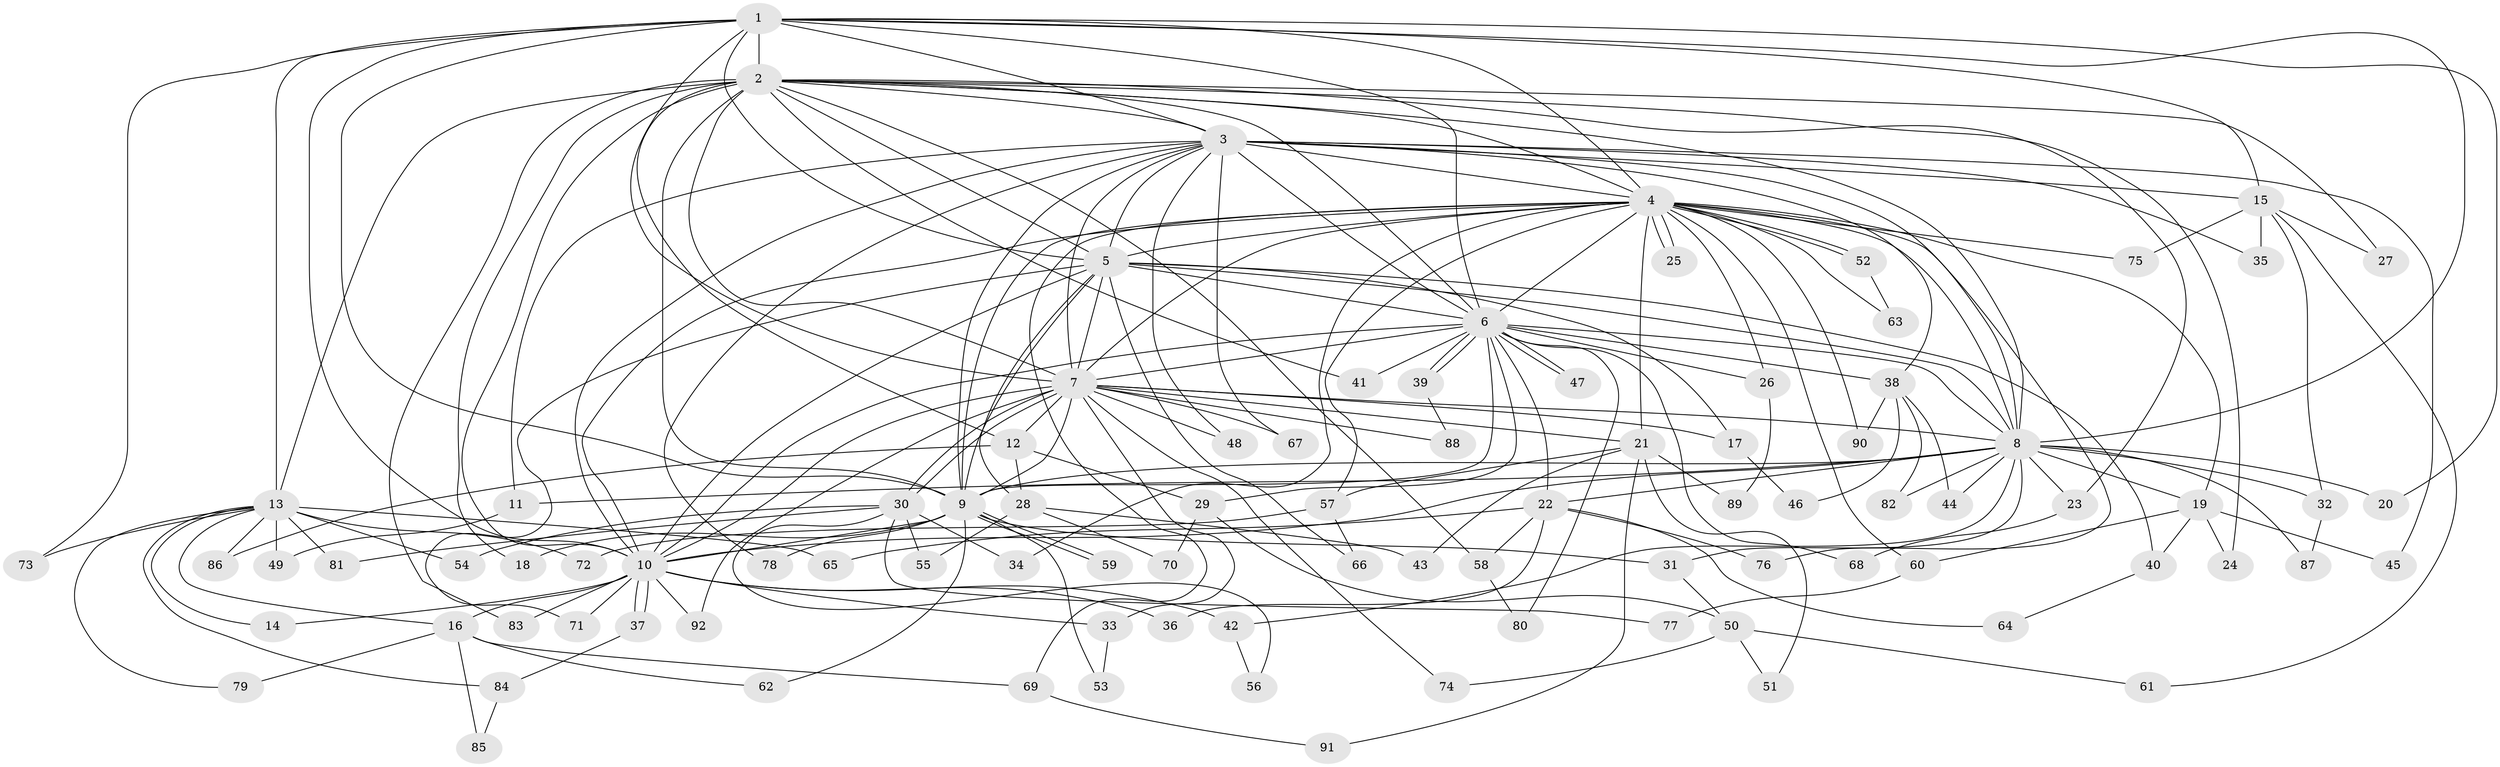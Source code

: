 // coarse degree distribution, {11: 0.014925373134328358, 15: 0.04477611940298507, 21: 0.014925373134328358, 22: 0.014925373134328358, 20: 0.014925373134328358, 16: 0.014925373134328358, 17: 0.014925373134328358, 3: 0.19402985074626866, 13: 0.014925373134328358, 2: 0.47761194029850745, 8: 0.029850746268656716, 6: 0.029850746268656716, 7: 0.029850746268656716, 5: 0.04477611940298507, 4: 0.029850746268656716, 1: 0.014925373134328358}
// Generated by graph-tools (version 1.1) at 2025/23/03/03/25 07:23:39]
// undirected, 92 vertices, 209 edges
graph export_dot {
graph [start="1"]
  node [color=gray90,style=filled];
  1;
  2;
  3;
  4;
  5;
  6;
  7;
  8;
  9;
  10;
  11;
  12;
  13;
  14;
  15;
  16;
  17;
  18;
  19;
  20;
  21;
  22;
  23;
  24;
  25;
  26;
  27;
  28;
  29;
  30;
  31;
  32;
  33;
  34;
  35;
  36;
  37;
  38;
  39;
  40;
  41;
  42;
  43;
  44;
  45;
  46;
  47;
  48;
  49;
  50;
  51;
  52;
  53;
  54;
  55;
  56;
  57;
  58;
  59;
  60;
  61;
  62;
  63;
  64;
  65;
  66;
  67;
  68;
  69;
  70;
  71;
  72;
  73;
  74;
  75;
  76;
  77;
  78;
  79;
  80;
  81;
  82;
  83;
  84;
  85;
  86;
  87;
  88;
  89;
  90;
  91;
  92;
  1 -- 2;
  1 -- 3;
  1 -- 4;
  1 -- 5;
  1 -- 6;
  1 -- 7;
  1 -- 8;
  1 -- 9;
  1 -- 10;
  1 -- 13;
  1 -- 15;
  1 -- 20;
  1 -- 73;
  2 -- 3;
  2 -- 4;
  2 -- 5;
  2 -- 6;
  2 -- 7;
  2 -- 8;
  2 -- 9;
  2 -- 10;
  2 -- 12;
  2 -- 13;
  2 -- 18;
  2 -- 23;
  2 -- 24;
  2 -- 27;
  2 -- 41;
  2 -- 58;
  2 -- 83;
  3 -- 4;
  3 -- 5;
  3 -- 6;
  3 -- 7;
  3 -- 8;
  3 -- 9;
  3 -- 10;
  3 -- 11;
  3 -- 15;
  3 -- 35;
  3 -- 38;
  3 -- 45;
  3 -- 48;
  3 -- 67;
  3 -- 78;
  4 -- 5;
  4 -- 6;
  4 -- 7;
  4 -- 8;
  4 -- 9;
  4 -- 10;
  4 -- 19;
  4 -- 21;
  4 -- 25;
  4 -- 25;
  4 -- 26;
  4 -- 34;
  4 -- 52;
  4 -- 52;
  4 -- 57;
  4 -- 60;
  4 -- 63;
  4 -- 69;
  4 -- 75;
  4 -- 76;
  4 -- 90;
  5 -- 6;
  5 -- 7;
  5 -- 8;
  5 -- 9;
  5 -- 10;
  5 -- 17;
  5 -- 28;
  5 -- 40;
  5 -- 66;
  5 -- 71;
  6 -- 7;
  6 -- 8;
  6 -- 9;
  6 -- 10;
  6 -- 22;
  6 -- 26;
  6 -- 29;
  6 -- 38;
  6 -- 39;
  6 -- 39;
  6 -- 41;
  6 -- 47;
  6 -- 47;
  6 -- 68;
  6 -- 80;
  7 -- 8;
  7 -- 9;
  7 -- 10;
  7 -- 12;
  7 -- 17;
  7 -- 21;
  7 -- 30;
  7 -- 30;
  7 -- 33;
  7 -- 48;
  7 -- 67;
  7 -- 74;
  7 -- 88;
  7 -- 92;
  8 -- 9;
  8 -- 10;
  8 -- 11;
  8 -- 19;
  8 -- 20;
  8 -- 22;
  8 -- 23;
  8 -- 31;
  8 -- 32;
  8 -- 42;
  8 -- 44;
  8 -- 82;
  8 -- 87;
  9 -- 10;
  9 -- 18;
  9 -- 31;
  9 -- 53;
  9 -- 59;
  9 -- 59;
  9 -- 62;
  9 -- 78;
  10 -- 14;
  10 -- 16;
  10 -- 33;
  10 -- 36;
  10 -- 37;
  10 -- 37;
  10 -- 42;
  10 -- 71;
  10 -- 83;
  10 -- 92;
  11 -- 49;
  12 -- 28;
  12 -- 29;
  12 -- 86;
  13 -- 14;
  13 -- 16;
  13 -- 49;
  13 -- 54;
  13 -- 65;
  13 -- 72;
  13 -- 73;
  13 -- 79;
  13 -- 81;
  13 -- 84;
  13 -- 86;
  15 -- 27;
  15 -- 32;
  15 -- 35;
  15 -- 61;
  15 -- 75;
  16 -- 62;
  16 -- 69;
  16 -- 79;
  16 -- 85;
  17 -- 46;
  19 -- 24;
  19 -- 40;
  19 -- 45;
  19 -- 60;
  21 -- 43;
  21 -- 51;
  21 -- 57;
  21 -- 89;
  21 -- 91;
  22 -- 36;
  22 -- 58;
  22 -- 64;
  22 -- 65;
  22 -- 76;
  23 -- 68;
  26 -- 89;
  28 -- 43;
  28 -- 55;
  28 -- 70;
  29 -- 50;
  29 -- 70;
  30 -- 34;
  30 -- 54;
  30 -- 55;
  30 -- 56;
  30 -- 77;
  30 -- 81;
  31 -- 50;
  32 -- 87;
  33 -- 53;
  37 -- 84;
  38 -- 44;
  38 -- 46;
  38 -- 82;
  38 -- 90;
  39 -- 88;
  40 -- 64;
  42 -- 56;
  50 -- 51;
  50 -- 61;
  50 -- 74;
  52 -- 63;
  57 -- 66;
  57 -- 72;
  58 -- 80;
  60 -- 77;
  69 -- 91;
  84 -- 85;
}
